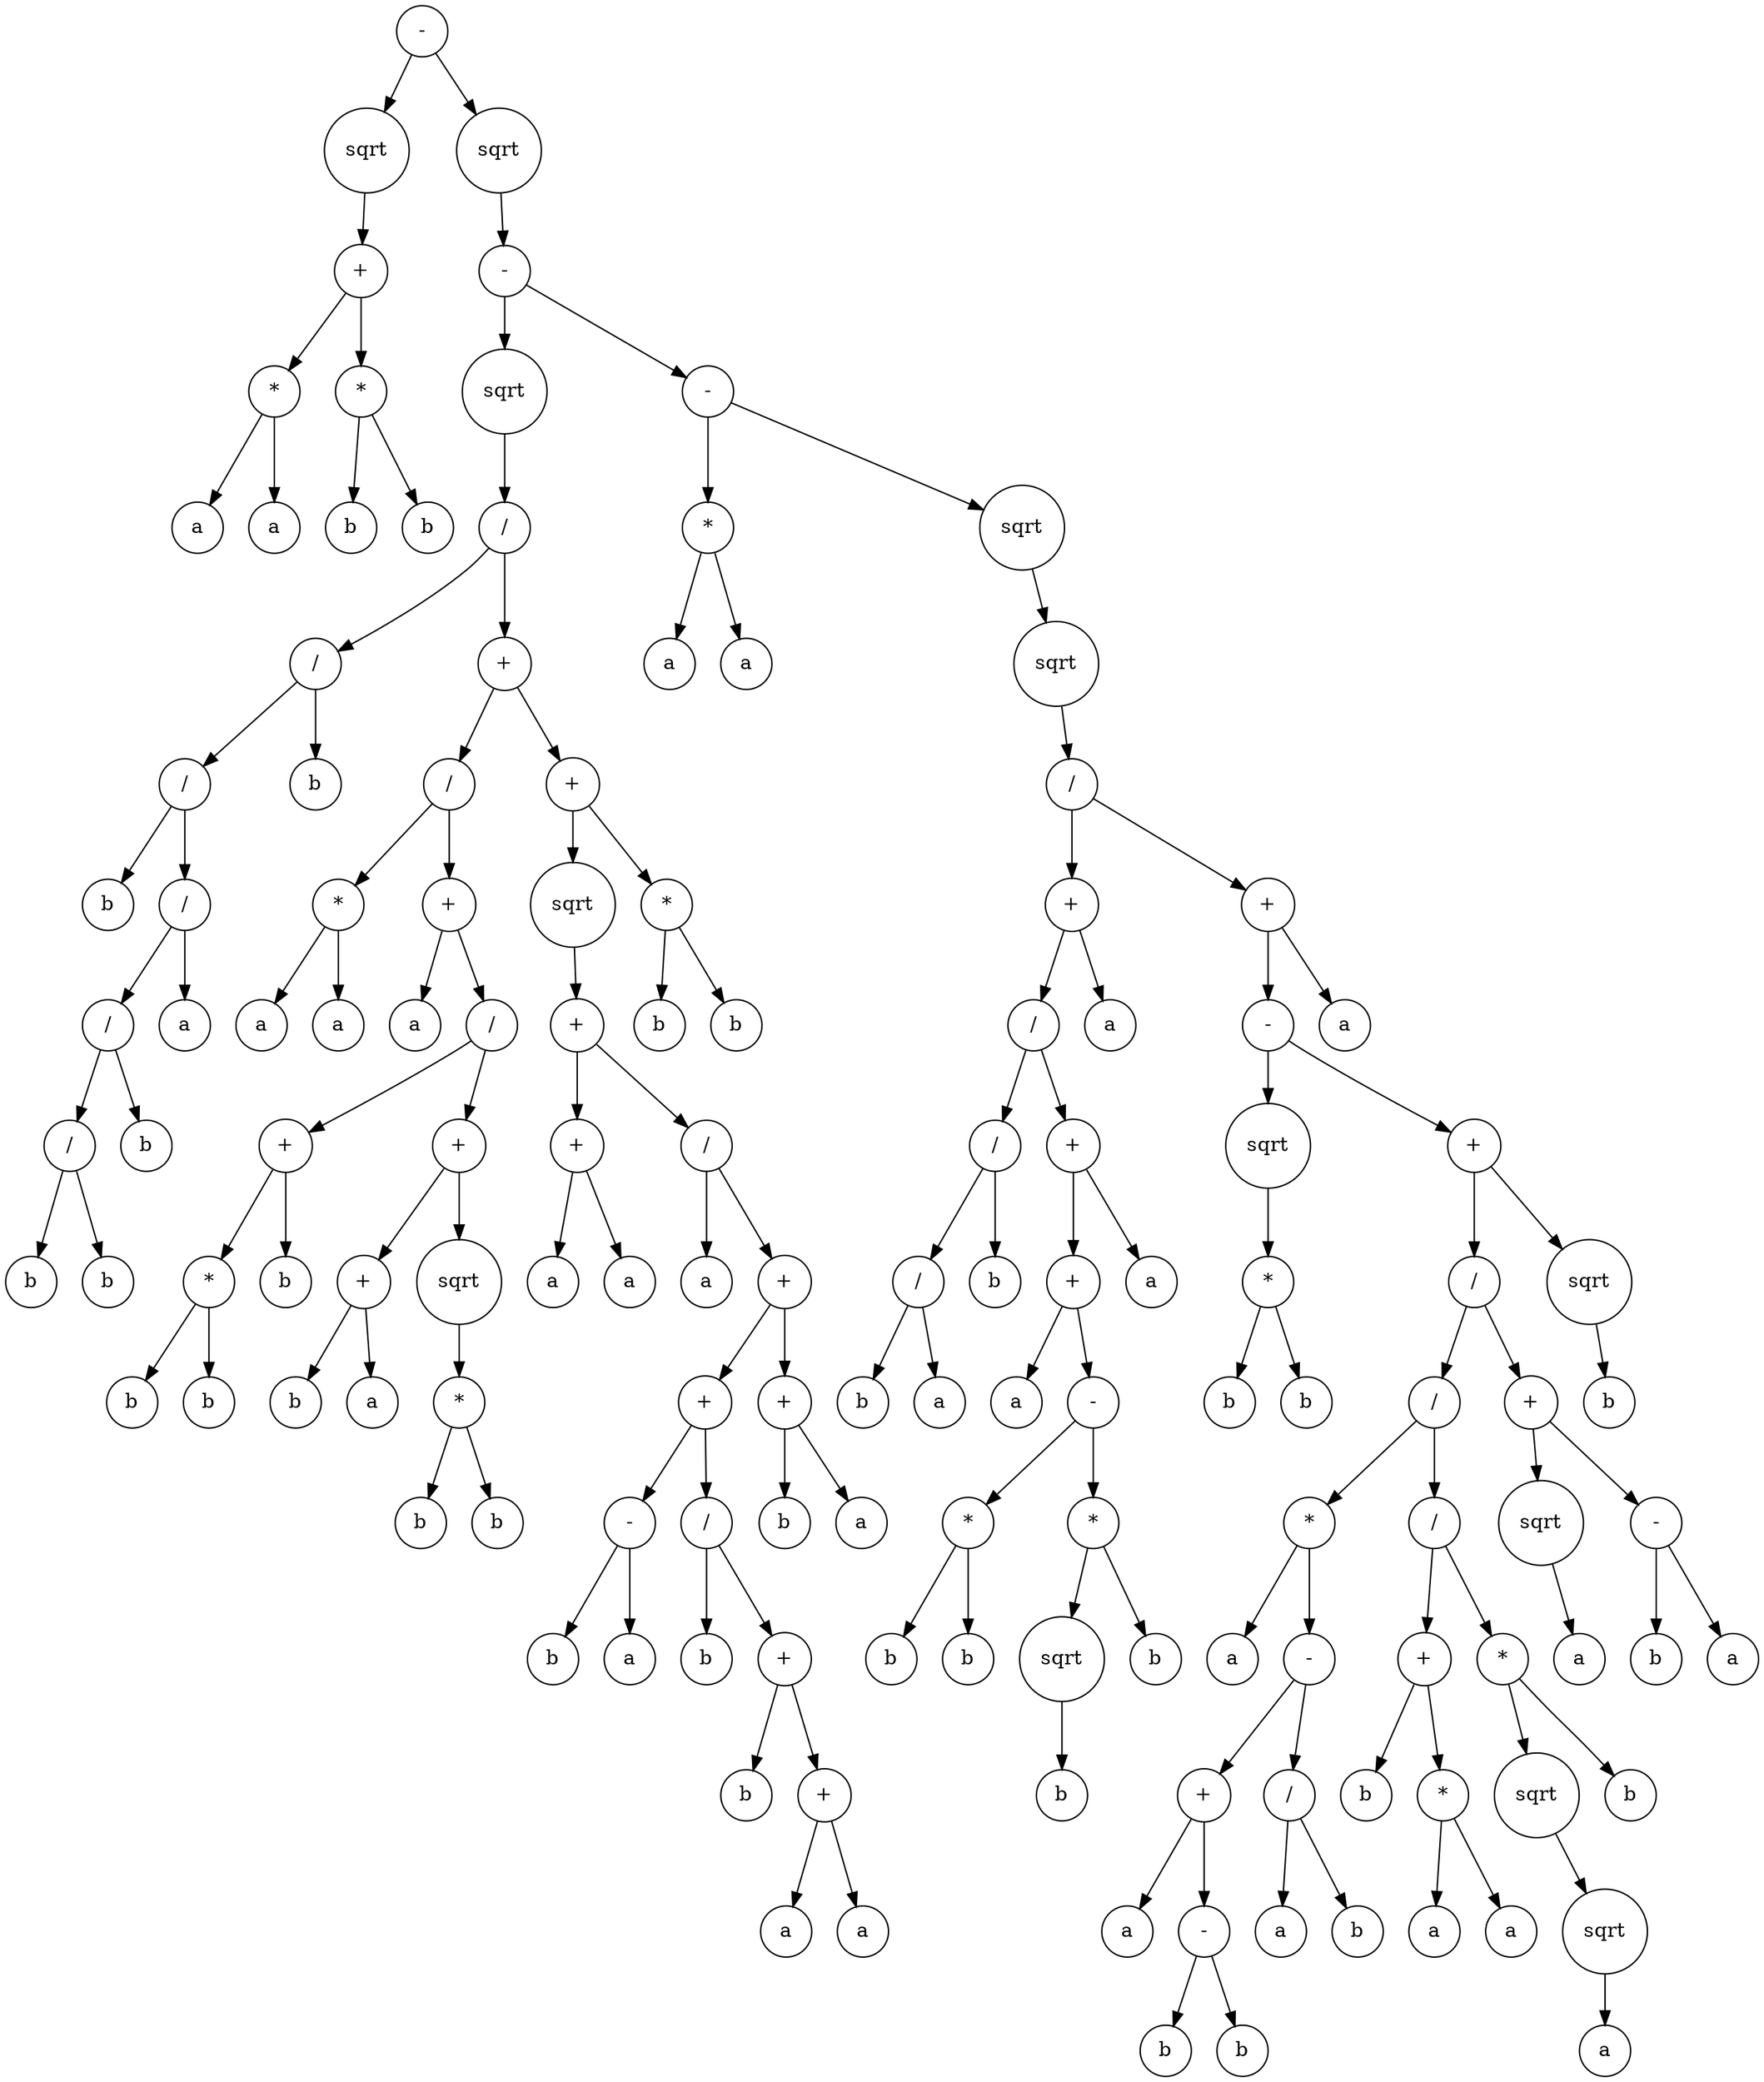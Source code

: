 digraph g {
graph [ordering=out];
node [shape=circle];
n[label = "-"];
n0[label = "sqrt"];
n00[label = "+"];
n000[label = "*"];
n0000[label = "a"];
n000 -> n0000;
n0001[label = "a"];
n000 -> n0001;
n00 -> n000;
n001[label = "*"];
n0010[label = "b"];
n001 -> n0010;
n0011[label = "b"];
n001 -> n0011;
n00 -> n001;
n0 -> n00;
n -> n0;
n1[label = "sqrt"];
n10[label = "-"];
n100[label = "sqrt"];
n1000[label = "/"];
n10000[label = "/"];
n100000[label = "/"];
n1000000[label = "b"];
n100000 -> n1000000;
n1000001[label = "/"];
n10000010[label = "/"];
n100000100[label = "/"];
n1000001000[label = "b"];
n100000100 -> n1000001000;
n1000001001[label = "b"];
n100000100 -> n1000001001;
n10000010 -> n100000100;
n100000101[label = "b"];
n10000010 -> n100000101;
n1000001 -> n10000010;
n10000011[label = "a"];
n1000001 -> n10000011;
n100000 -> n1000001;
n10000 -> n100000;
n100001[label = "b"];
n10000 -> n100001;
n1000 -> n10000;
n10001[label = "+"];
n100010[label = "/"];
n1000100[label = "*"];
n10001000[label = "a"];
n1000100 -> n10001000;
n10001001[label = "a"];
n1000100 -> n10001001;
n100010 -> n1000100;
n1000101[label = "+"];
n10001010[label = "a"];
n1000101 -> n10001010;
n10001011[label = "/"];
n100010110[label = "+"];
n1000101100[label = "*"];
n10001011000[label = "b"];
n1000101100 -> n10001011000;
n10001011001[label = "b"];
n1000101100 -> n10001011001;
n100010110 -> n1000101100;
n1000101101[label = "b"];
n100010110 -> n1000101101;
n10001011 -> n100010110;
n100010111[label = "+"];
n1000101110[label = "+"];
n10001011100[label = "b"];
n1000101110 -> n10001011100;
n10001011101[label = "a"];
n1000101110 -> n10001011101;
n100010111 -> n1000101110;
n1000101111[label = "sqrt"];
n10001011110[label = "*"];
n100010111100[label = "b"];
n10001011110 -> n100010111100;
n100010111101[label = "b"];
n10001011110 -> n100010111101;
n1000101111 -> n10001011110;
n100010111 -> n1000101111;
n10001011 -> n100010111;
n1000101 -> n10001011;
n100010 -> n1000101;
n10001 -> n100010;
n100011[label = "+"];
n1000110[label = "sqrt"];
n10001100[label = "+"];
n100011000[label = "+"];
n1000110000[label = "a"];
n100011000 -> n1000110000;
n1000110001[label = "a"];
n100011000 -> n1000110001;
n10001100 -> n100011000;
n100011001[label = "/"];
n1000110010[label = "a"];
n100011001 -> n1000110010;
n1000110011[label = "+"];
n10001100110[label = "+"];
n100011001100[label = "-"];
n1000110011000[label = "b"];
n100011001100 -> n1000110011000;
n1000110011001[label = "a"];
n100011001100 -> n1000110011001;
n10001100110 -> n100011001100;
n100011001101[label = "/"];
n1000110011010[label = "b"];
n100011001101 -> n1000110011010;
n1000110011011[label = "+"];
n10001100110110[label = "b"];
n1000110011011 -> n10001100110110;
n10001100110111[label = "+"];
n100011001101110[label = "a"];
n10001100110111 -> n100011001101110;
n100011001101111[label = "a"];
n10001100110111 -> n100011001101111;
n1000110011011 -> n10001100110111;
n100011001101 -> n1000110011011;
n10001100110 -> n100011001101;
n1000110011 -> n10001100110;
n10001100111[label = "+"];
n100011001110[label = "b"];
n10001100111 -> n100011001110;
n100011001111[label = "a"];
n10001100111 -> n100011001111;
n1000110011 -> n10001100111;
n100011001 -> n1000110011;
n10001100 -> n100011001;
n1000110 -> n10001100;
n100011 -> n1000110;
n1000111[label = "*"];
n10001110[label = "b"];
n1000111 -> n10001110;
n10001111[label = "b"];
n1000111 -> n10001111;
n100011 -> n1000111;
n10001 -> n100011;
n1000 -> n10001;
n100 -> n1000;
n10 -> n100;
n101[label = "-"];
n1010[label = "*"];
n10100[label = "a"];
n1010 -> n10100;
n10101[label = "a"];
n1010 -> n10101;
n101 -> n1010;
n1011[label = "sqrt"];
n10110[label = "sqrt"];
n101100[label = "/"];
n1011000[label = "+"];
n10110000[label = "/"];
n101100000[label = "/"];
n1011000000[label = "/"];
n10110000000[label = "b"];
n1011000000 -> n10110000000;
n10110000001[label = "a"];
n1011000000 -> n10110000001;
n101100000 -> n1011000000;
n1011000001[label = "b"];
n101100000 -> n1011000001;
n10110000 -> n101100000;
n101100001[label = "+"];
n1011000010[label = "+"];
n10110000100[label = "a"];
n1011000010 -> n10110000100;
n10110000101[label = "-"];
n101100001010[label = "*"];
n1011000010100[label = "b"];
n101100001010 -> n1011000010100;
n1011000010101[label = "b"];
n101100001010 -> n1011000010101;
n10110000101 -> n101100001010;
n101100001011[label = "*"];
n1011000010110[label = "sqrt"];
n10110000101100[label = "b"];
n1011000010110 -> n10110000101100;
n101100001011 -> n1011000010110;
n1011000010111[label = "b"];
n101100001011 -> n1011000010111;
n10110000101 -> n101100001011;
n1011000010 -> n10110000101;
n101100001 -> n1011000010;
n1011000011[label = "a"];
n101100001 -> n1011000011;
n10110000 -> n101100001;
n1011000 -> n10110000;
n10110001[label = "a"];
n1011000 -> n10110001;
n101100 -> n1011000;
n1011001[label = "+"];
n10110010[label = "-"];
n101100100[label = "sqrt"];
n1011001000[label = "*"];
n10110010000[label = "b"];
n1011001000 -> n10110010000;
n10110010001[label = "b"];
n1011001000 -> n10110010001;
n101100100 -> n1011001000;
n10110010 -> n101100100;
n101100101[label = "+"];
n1011001010[label = "/"];
n10110010100[label = "/"];
n101100101000[label = "*"];
n1011001010000[label = "a"];
n101100101000 -> n1011001010000;
n1011001010001[label = "-"];
n10110010100010[label = "+"];
n101100101000100[label = "a"];
n10110010100010 -> n101100101000100;
n101100101000101[label = "-"];
n1011001010001010[label = "b"];
n101100101000101 -> n1011001010001010;
n1011001010001011[label = "b"];
n101100101000101 -> n1011001010001011;
n10110010100010 -> n101100101000101;
n1011001010001 -> n10110010100010;
n10110010100011[label = "/"];
n101100101000110[label = "a"];
n10110010100011 -> n101100101000110;
n101100101000111[label = "b"];
n10110010100011 -> n101100101000111;
n1011001010001 -> n10110010100011;
n101100101000 -> n1011001010001;
n10110010100 -> n101100101000;
n101100101001[label = "/"];
n1011001010010[label = "+"];
n10110010100100[label = "b"];
n1011001010010 -> n10110010100100;
n10110010100101[label = "*"];
n101100101001010[label = "a"];
n10110010100101 -> n101100101001010;
n101100101001011[label = "a"];
n10110010100101 -> n101100101001011;
n1011001010010 -> n10110010100101;
n101100101001 -> n1011001010010;
n1011001010011[label = "*"];
n10110010100110[label = "sqrt"];
n101100101001100[label = "sqrt"];
n1011001010011000[label = "a"];
n101100101001100 -> n1011001010011000;
n10110010100110 -> n101100101001100;
n1011001010011 -> n10110010100110;
n10110010100111[label = "b"];
n1011001010011 -> n10110010100111;
n101100101001 -> n1011001010011;
n10110010100 -> n101100101001;
n1011001010 -> n10110010100;
n10110010101[label = "+"];
n101100101010[label = "sqrt"];
n1011001010100[label = "a"];
n101100101010 -> n1011001010100;
n10110010101 -> n101100101010;
n101100101011[label = "-"];
n1011001010110[label = "b"];
n101100101011 -> n1011001010110;
n1011001010111[label = "a"];
n101100101011 -> n1011001010111;
n10110010101 -> n101100101011;
n1011001010 -> n10110010101;
n101100101 -> n1011001010;
n1011001011[label = "sqrt"];
n10110010110[label = "b"];
n1011001011 -> n10110010110;
n101100101 -> n1011001011;
n10110010 -> n101100101;
n1011001 -> n10110010;
n10110011[label = "a"];
n1011001 -> n10110011;
n101100 -> n1011001;
n10110 -> n101100;
n1011 -> n10110;
n101 -> n1011;
n10 -> n101;
n1 -> n10;
n -> n1;
}
